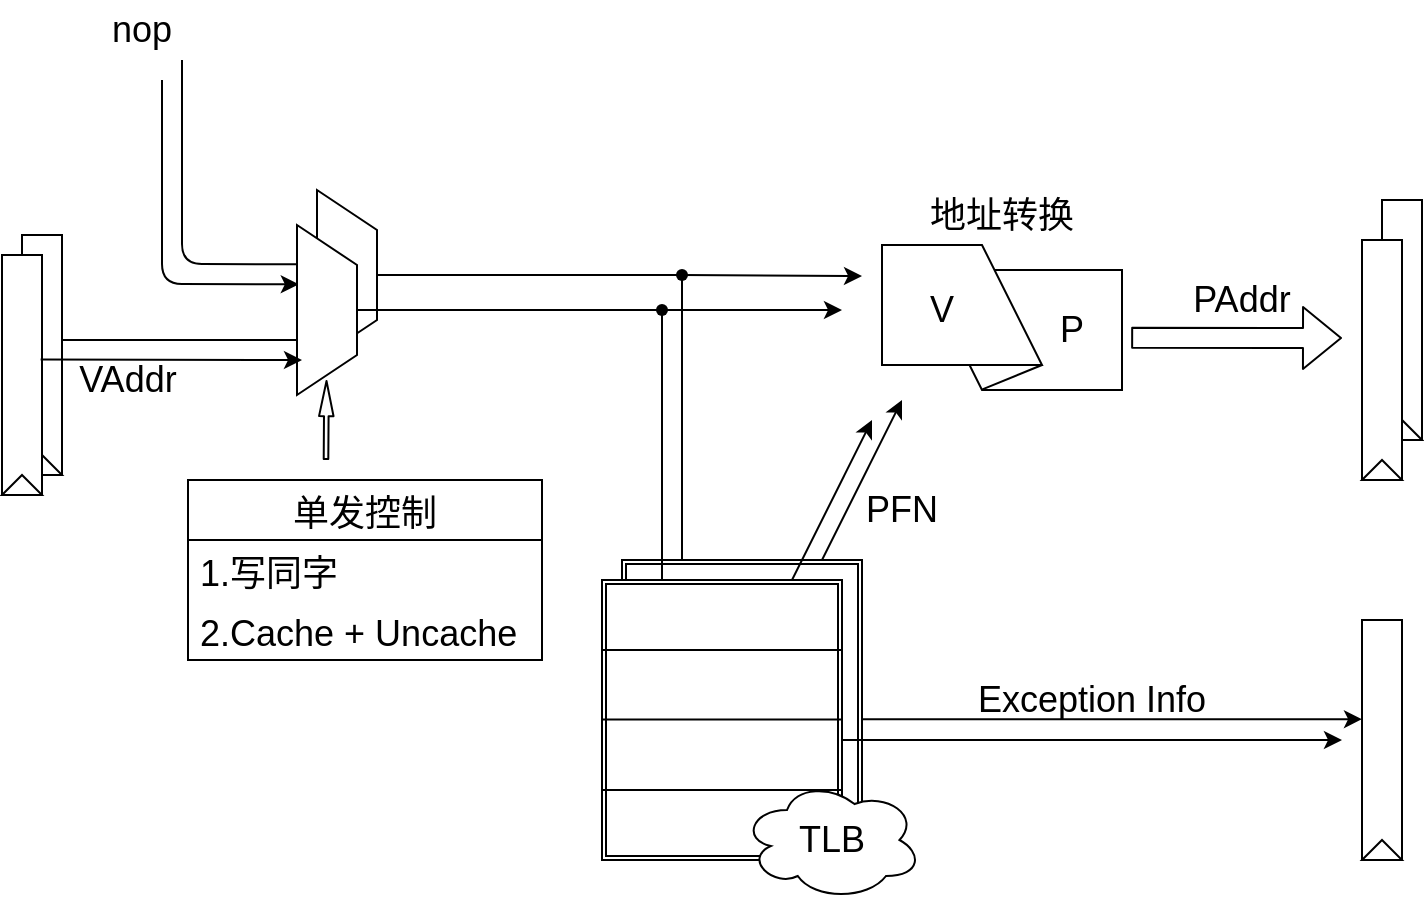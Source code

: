 <mxfile>
    <diagram id="2sjeE0oSusbAqj_3iI59" name="第 1 页">
        <mxGraphModel dx="1767" dy="1015" grid="1" gridSize="10" guides="1" tooltips="1" connect="1" arrows="1" fold="1" page="1" pageScale="1" pageWidth="1169" pageHeight="827" math="0" shadow="0">
            <root>
                <mxCell id="0"/>
                <mxCell id="1" parent="0"/>
                <mxCell id="68" value="" style="group" vertex="1" connectable="0" parent="1">
                    <mxGeometry x="920" y="310" width="20" height="120" as="geometry"/>
                </mxCell>
                <mxCell id="69" value="" style="rounded=0;whiteSpace=wrap;html=1;fontSize=18;direction=south;" vertex="1" parent="68">
                    <mxGeometry width="20" height="120" as="geometry"/>
                </mxCell>
                <mxCell id="70" value="" style="triangle;whiteSpace=wrap;html=1;fontSize=18;direction=north;" vertex="1" parent="68">
                    <mxGeometry y="110" width="20" height="10" as="geometry"/>
                </mxCell>
                <mxCell id="47" value="" style="shape=manualInput;whiteSpace=wrap;html=1;fontSize=18;direction=north;flipH=0;flipV=0;" vertex="1" parent="1">
                    <mxGeometry x="690" y="345" width="100" height="60" as="geometry"/>
                </mxCell>
                <mxCell id="45" value="" style="endArrow=classic;html=1;fontSize=18;strokeColor=default;" edge="1" parent="1">
                    <mxGeometry width="50" height="50" relative="1" as="geometry">
                        <mxPoint x="640" y="490" as="sourcePoint"/>
                        <mxPoint x="680" y="410" as="targetPoint"/>
                    </mxGeometry>
                </mxCell>
                <mxCell id="31" value="" style="shape=ext;double=1;rounded=0;whiteSpace=wrap;html=1;fontSize=18;" vertex="1" parent="1">
                    <mxGeometry x="540" y="490" width="120" height="140" as="geometry"/>
                </mxCell>
                <mxCell id="2" value="" style="shape=trapezoid;perimeter=trapezoidPerimeter;whiteSpace=wrap;html=1;fixedSize=1;rotation=90;" vertex="1" parent="1">
                    <mxGeometry x="360" y="332.5" width="85" height="30" as="geometry"/>
                </mxCell>
                <mxCell id="4" value="" style="endArrow=classic;html=1;entryX=0.349;entryY=0.97;entryDx=0;entryDy=0;entryPerimeter=0;" edge="1" parent="1" target="3">
                    <mxGeometry width="50" height="50" relative="1" as="geometry">
                        <mxPoint x="310" y="250" as="sourcePoint"/>
                        <mxPoint x="850" y="440" as="targetPoint"/>
                        <Array as="points">
                            <mxPoint x="310" y="352"/>
                        </Array>
                    </mxGeometry>
                </mxCell>
                <mxCell id="5" value="" style="endArrow=classic;html=1;entryX=0.349;entryY=0.97;entryDx=0;entryDy=0;entryPerimeter=0;" edge="1" parent="1">
                    <mxGeometry width="50" height="50" relative="1" as="geometry">
                        <mxPoint x="320" y="240" as="sourcePoint"/>
                        <mxPoint x="388.4" y="342.165" as="targetPoint"/>
                        <Array as="points">
                            <mxPoint x="320" y="342"/>
                        </Array>
                    </mxGeometry>
                </mxCell>
                <mxCell id="6" value="&lt;font style=&quot;font-size: 18px&quot;&gt;nop&lt;/font&gt;" style="text;html=1;strokeColor=none;fillColor=none;align=center;verticalAlign=middle;whiteSpace=wrap;rounded=0;" vertex="1" parent="1">
                    <mxGeometry x="270" y="210" width="60" height="30" as="geometry"/>
                </mxCell>
                <mxCell id="9" value="" style="endArrow=classic;html=1;fontSize=18;" edge="1" parent="1">
                    <mxGeometry width="50" height="50" relative="1" as="geometry">
                        <mxPoint x="250" y="380" as="sourcePoint"/>
                        <mxPoint x="390" y="380" as="targetPoint"/>
                    </mxGeometry>
                </mxCell>
                <mxCell id="10" value="VAddr" style="text;html=1;strokeColor=none;fillColor=none;align=center;verticalAlign=middle;whiteSpace=wrap;rounded=0;fontSize=18;" vertex="1" parent="1">
                    <mxGeometry x="263" y="385" width="60" height="30" as="geometry"/>
                </mxCell>
                <mxCell id="3" value="" style="shape=trapezoid;perimeter=trapezoidPerimeter;whiteSpace=wrap;html=1;fixedSize=1;rotation=90;" vertex="1" parent="1">
                    <mxGeometry x="350" y="350" width="85" height="30" as="geometry"/>
                </mxCell>
                <mxCell id="14" value="" style="endArrow=none;html=1;fontSize=18;" edge="1" parent="1" target="18">
                    <mxGeometry width="50" height="50" relative="1" as="geometry">
                        <mxPoint x="560" y="502.5" as="sourcePoint"/>
                        <mxPoint x="560" y="362.5" as="targetPoint"/>
                    </mxGeometry>
                </mxCell>
                <mxCell id="15" value="" style="endArrow=none;html=1;fontSize=18;" edge="1" parent="1">
                    <mxGeometry width="50" height="50" relative="1" as="geometry">
                        <mxPoint x="570" y="490" as="sourcePoint"/>
                        <mxPoint x="570" y="350" as="targetPoint"/>
                    </mxGeometry>
                </mxCell>
                <mxCell id="16" value="" style="shape=waypoint;sketch=0;fillStyle=solid;size=6;pointerEvents=1;points=[];fillColor=none;resizable=0;rotatable=0;perimeter=centerPerimeter;snapToPoint=1;fontSize=18;" vertex="1" parent="1">
                    <mxGeometry x="550" y="327.5" width="40" height="40" as="geometry"/>
                </mxCell>
                <mxCell id="17" value="" style="endArrow=none;html=1;fontSize=18;" edge="1" parent="1" source="2" target="16">
                    <mxGeometry width="50" height="50" relative="1" as="geometry">
                        <mxPoint x="410" y="350" as="sourcePoint"/>
                        <mxPoint x="730" y="350" as="targetPoint"/>
                    </mxGeometry>
                </mxCell>
                <mxCell id="18" value="" style="shape=waypoint;sketch=0;fillStyle=solid;size=6;pointerEvents=1;points=[];fillColor=none;resizable=0;rotatable=0;perimeter=centerPerimeter;snapToPoint=1;fontSize=18;" vertex="1" parent="1">
                    <mxGeometry x="540" y="345" width="40" height="40" as="geometry"/>
                </mxCell>
                <mxCell id="21" value="" style="endArrow=classic;html=1;fontSize=18;exitX=0.5;exitY=0;exitDx=0;exitDy=0;" edge="1" parent="1" source="3">
                    <mxGeometry width="50" height="50" relative="1" as="geometry">
                        <mxPoint x="680" y="450" as="sourcePoint"/>
                        <mxPoint x="650" y="365" as="targetPoint"/>
                    </mxGeometry>
                </mxCell>
                <mxCell id="22" value="" style="endArrow=classic;html=1;fontSize=18;" edge="1" parent="1" source="16">
                    <mxGeometry width="50" height="50" relative="1" as="geometry">
                        <mxPoint x="580" y="380" as="sourcePoint"/>
                        <mxPoint x="660" y="348" as="targetPoint"/>
                    </mxGeometry>
                </mxCell>
                <mxCell id="23" value="" style="shape=flexArrow;endArrow=classic;html=1;fontSize=18;endWidth=3.952;endSize=5.524;width=2.299;" edge="1" parent="1">
                    <mxGeometry width="50" height="50" relative="1" as="geometry">
                        <mxPoint x="392" y="440" as="sourcePoint"/>
                        <mxPoint x="392.26" y="400" as="targetPoint"/>
                    </mxGeometry>
                </mxCell>
                <mxCell id="24" value="单发控制" style="swimlane;fontStyle=0;childLayout=stackLayout;horizontal=1;startSize=30;horizontalStack=0;resizeParent=1;resizeParentMax=0;resizeLast=0;collapsible=1;marginBottom=0;fontSize=18;" vertex="1" parent="1">
                    <mxGeometry x="323" y="450" width="177" height="90" as="geometry"/>
                </mxCell>
                <mxCell id="25" value="1.写同字" style="text;strokeColor=none;fillColor=none;align=left;verticalAlign=middle;spacingLeft=4;spacingRight=4;overflow=hidden;points=[[0,0.5],[1,0.5]];portConstraint=eastwest;rotatable=0;fontSize=18;" vertex="1" parent="24">
                    <mxGeometry y="30" width="177" height="30" as="geometry"/>
                </mxCell>
                <mxCell id="26" value="2.Cache + Uncache" style="text;strokeColor=none;fillColor=none;align=left;verticalAlign=middle;spacingLeft=4;spacingRight=4;overflow=hidden;points=[[0,0.5],[1,0.5]];portConstraint=eastwest;rotatable=0;fontSize=18;" vertex="1" parent="24">
                    <mxGeometry y="60" width="177" height="30" as="geometry"/>
                </mxCell>
                <mxCell id="30" value="" style="shape=ext;double=1;rounded=0;whiteSpace=wrap;html=1;fontSize=18;" vertex="1" parent="1">
                    <mxGeometry x="530" y="500" width="120" height="140" as="geometry"/>
                </mxCell>
                <mxCell id="32" value="" style="endArrow=none;html=1;fontSize=18;entryX=1;entryY=0.25;entryDx=0;entryDy=0;exitX=0;exitY=0.25;exitDx=0;exitDy=0;" edge="1" parent="1" source="30" target="30">
                    <mxGeometry width="50" height="50" relative="1" as="geometry">
                        <mxPoint x="460" y="570" as="sourcePoint"/>
                        <mxPoint x="510" y="520" as="targetPoint"/>
                    </mxGeometry>
                </mxCell>
                <mxCell id="33" value="" style="endArrow=none;html=1;fontSize=18;entryX=1;entryY=0.25;entryDx=0;entryDy=0;exitX=0;exitY=0.25;exitDx=0;exitDy=0;" edge="1" parent="1">
                    <mxGeometry width="50" height="50" relative="1" as="geometry">
                        <mxPoint x="530" y="569.71" as="sourcePoint"/>
                        <mxPoint x="650" y="569.71" as="targetPoint"/>
                    </mxGeometry>
                </mxCell>
                <mxCell id="38" value="" style="endArrow=none;html=1;fontSize=18;entryX=1;entryY=0.25;entryDx=0;entryDy=0;exitX=0;exitY=0.25;exitDx=0;exitDy=0;" edge="1" parent="1">
                    <mxGeometry width="50" height="50" relative="1" as="geometry">
                        <mxPoint x="530" y="605" as="sourcePoint"/>
                        <mxPoint x="650" y="605" as="targetPoint"/>
                    </mxGeometry>
                </mxCell>
                <mxCell id="40" value="TLB" style="ellipse;shape=cloud;whiteSpace=wrap;html=1;fontSize=18;" vertex="1" parent="1">
                    <mxGeometry x="600" y="600" width="90" height="60" as="geometry"/>
                </mxCell>
                <mxCell id="43" value="" style="endArrow=classic;html=1;fontSize=18;strokeColor=default;" edge="1" parent="1">
                    <mxGeometry relative="1" as="geometry">
                        <mxPoint x="625" y="500" as="sourcePoint"/>
                        <mxPoint x="665" y="420" as="targetPoint"/>
                    </mxGeometry>
                </mxCell>
                <mxCell id="44" value="&lt;br&gt;" style="edgeLabel;resizable=0;html=1;align=center;verticalAlign=middle;fontSize=18;" connectable="0" vertex="1" parent="43">
                    <mxGeometry relative="1" as="geometry"/>
                </mxCell>
                <mxCell id="46" value="" style="shape=manualInput;whiteSpace=wrap;html=1;fontSize=18;direction=south;flipH=0;flipV=0;" vertex="1" parent="1">
                    <mxGeometry x="670" y="332.5" width="80" height="60" as="geometry"/>
                </mxCell>
                <mxCell id="50" value="" style="endArrow=none;html=1;fontSize=18;strokeColor=default;entryX=1;entryY=0;entryDx=0;entryDy=0;exitX=0.005;exitY=0.302;exitDx=0;exitDy=0;exitPerimeter=0;" edge="1" parent="1" source="47" target="46">
                    <mxGeometry width="50" height="50" relative="1" as="geometry">
                        <mxPoint x="710" y="440" as="sourcePoint"/>
                        <mxPoint x="760" y="390" as="targetPoint"/>
                    </mxGeometry>
                </mxCell>
                <mxCell id="51" value="V" style="text;html=1;strokeColor=none;fillColor=none;align=center;verticalAlign=middle;whiteSpace=wrap;rounded=0;fontSize=18;" vertex="1" parent="1">
                    <mxGeometry x="670" y="350" width="60" height="30" as="geometry"/>
                </mxCell>
                <mxCell id="53" value="P" style="text;html=1;strokeColor=none;fillColor=none;align=center;verticalAlign=middle;whiteSpace=wrap;rounded=0;fontSize=18;" vertex="1" parent="1">
                    <mxGeometry x="735" y="360" width="60" height="30" as="geometry"/>
                </mxCell>
                <mxCell id="54" value="地址转换" style="text;html=1;strokeColor=none;fillColor=none;align=center;verticalAlign=middle;whiteSpace=wrap;rounded=0;fontSize=18;" vertex="1" parent="1">
                    <mxGeometry x="690" y="302.5" width="80" height="30" as="geometry"/>
                </mxCell>
                <mxCell id="56" value="" style="endArrow=classic;html=1;fontSize=18;strokeColor=default;" edge="1" parent="1">
                    <mxGeometry relative="1" as="geometry">
                        <mxPoint x="650" y="580" as="sourcePoint"/>
                        <mxPoint x="900" y="580" as="targetPoint"/>
                    </mxGeometry>
                </mxCell>
                <mxCell id="58" value="" style="endArrow=classic;html=1;fontSize=18;strokeColor=default;" edge="1" parent="1">
                    <mxGeometry relative="1" as="geometry">
                        <mxPoint x="660.0" y="569.58" as="sourcePoint"/>
                        <mxPoint x="910.0" y="569.58" as="targetPoint"/>
                    </mxGeometry>
                </mxCell>
                <mxCell id="62" value="" style="group" vertex="1" connectable="0" parent="1">
                    <mxGeometry x="910" y="520" width="20" height="120" as="geometry"/>
                </mxCell>
                <mxCell id="60" value="" style="rounded=0;whiteSpace=wrap;html=1;fontSize=18;direction=south;" vertex="1" parent="62">
                    <mxGeometry width="20" height="120" as="geometry"/>
                </mxCell>
                <mxCell id="61" value="" style="triangle;whiteSpace=wrap;html=1;fontSize=18;direction=north;" vertex="1" parent="62">
                    <mxGeometry y="110" width="20" height="10" as="geometry"/>
                </mxCell>
                <mxCell id="63" value="" style="group" vertex="1" connectable="0" parent="1">
                    <mxGeometry x="910" y="330" width="20" height="120" as="geometry"/>
                </mxCell>
                <mxCell id="64" value="" style="rounded=0;whiteSpace=wrap;html=1;fontSize=18;direction=south;" vertex="1" parent="63">
                    <mxGeometry width="20" height="120" as="geometry"/>
                </mxCell>
                <mxCell id="65" value="" style="triangle;whiteSpace=wrap;html=1;fontSize=18;direction=north;" vertex="1" parent="63">
                    <mxGeometry y="110" width="20" height="10" as="geometry"/>
                </mxCell>
                <mxCell id="66" value="PFN&lt;br&gt;" style="text;html=1;strokeColor=none;fillColor=none;align=center;verticalAlign=middle;whiteSpace=wrap;rounded=0;fontSize=18;" vertex="1" parent="1">
                    <mxGeometry x="650" y="450" width="60" height="30" as="geometry"/>
                </mxCell>
                <mxCell id="67" value="Exception Info" style="text;html=1;strokeColor=none;fillColor=none;align=center;verticalAlign=middle;whiteSpace=wrap;rounded=0;fontSize=18;" vertex="1" parent="1">
                    <mxGeometry x="700" y="545" width="150" height="30" as="geometry"/>
                </mxCell>
                <mxCell id="71" value="" style="shape=flexArrow;endArrow=classic;html=1;fontSize=18;strokeColor=default;exitX=0.993;exitY=0.628;exitDx=0;exitDy=0;exitPerimeter=0;" edge="1" parent="1" source="53">
                    <mxGeometry width="50" height="50" relative="1" as="geometry">
                        <mxPoint x="810" y="410" as="sourcePoint"/>
                        <mxPoint x="900" y="379" as="targetPoint"/>
                    </mxGeometry>
                </mxCell>
                <mxCell id="72" value="PAddr" style="text;html=1;strokeColor=none;fillColor=none;align=center;verticalAlign=middle;whiteSpace=wrap;rounded=0;fontSize=18;" vertex="1" parent="1">
                    <mxGeometry x="820" y="345" width="60" height="30" as="geometry"/>
                </mxCell>
                <mxCell id="73" value="" style="group" vertex="1" connectable="0" parent="1">
                    <mxGeometry x="240" y="327.5" width="20" height="130" as="geometry"/>
                </mxCell>
                <mxCell id="74" value="" style="rounded=0;whiteSpace=wrap;html=1;fontSize=18;direction=south;" vertex="1" parent="73">
                    <mxGeometry width="20" height="120" as="geometry"/>
                </mxCell>
                <mxCell id="75" value="" style="triangle;whiteSpace=wrap;html=1;fontSize=18;direction=north;" vertex="1" parent="73">
                    <mxGeometry y="110" width="20" height="10" as="geometry"/>
                </mxCell>
                <mxCell id="76" value="" style="group" vertex="1" connectable="0" parent="73">
                    <mxGeometry x="-10" y="10" width="20" height="120" as="geometry"/>
                </mxCell>
                <mxCell id="77" value="" style="rounded=0;whiteSpace=wrap;html=1;fontSize=18;direction=south;" vertex="1" parent="76">
                    <mxGeometry width="20" height="120" as="geometry"/>
                </mxCell>
                <mxCell id="78" value="" style="triangle;whiteSpace=wrap;html=1;fontSize=18;direction=north;" vertex="1" parent="76">
                    <mxGeometry y="110" width="20" height="10" as="geometry"/>
                </mxCell>
                <mxCell id="8" value="" style="endArrow=classic;html=1;fontSize=18;exitX=0.435;exitY=0.034;exitDx=0;exitDy=0;exitPerimeter=0;" edge="1" parent="1" source="77">
                    <mxGeometry width="50" height="50" relative="1" as="geometry">
                        <mxPoint x="240" y="390" as="sourcePoint"/>
                        <mxPoint x="380" y="390" as="targetPoint"/>
                    </mxGeometry>
                </mxCell>
            </root>
        </mxGraphModel>
    </diagram>
</mxfile>